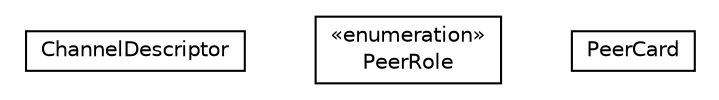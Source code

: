 #!/usr/local/bin/dot
#
# Class diagram 
# Generated by UMLGraph version R5_6-24-gf6e263 (http://www.umlgraph.org/)
#

digraph G {
	edge [fontname="Helvetica",fontsize=10,labelfontname="Helvetica",labelfontsize=10];
	node [fontname="Helvetica",fontsize=10,shape=plaintext];
	nodesep=0.25;
	ranksep=0.5;
	// org.universAAL.middleware.interfaces.ChannelDescriptor
	c11426 [label=<<table title="org.universAAL.middleware.interfaces.ChannelDescriptor" border="0" cellborder="1" cellspacing="0" cellpadding="2" port="p" href="./ChannelDescriptor.html">
		<tr><td><table border="0" cellspacing="0" cellpadding="1">
<tr><td align="center" balign="center"> ChannelDescriptor </td></tr>
		</table></td></tr>
		</table>>, URL="./ChannelDescriptor.html", fontname="Helvetica", fontcolor="black", fontsize=10.0];
	// org.universAAL.middleware.interfaces.PeerRole
	c11427 [label=<<table title="org.universAAL.middleware.interfaces.PeerRole" border="0" cellborder="1" cellspacing="0" cellpadding="2" port="p" href="./PeerRole.html">
		<tr><td><table border="0" cellspacing="0" cellpadding="1">
<tr><td align="center" balign="center"> &#171;enumeration&#187; </td></tr>
<tr><td align="center" balign="center"> PeerRole </td></tr>
		</table></td></tr>
		</table>>, URL="./PeerRole.html", fontname="Helvetica", fontcolor="black", fontsize=10.0];
	// org.universAAL.middleware.interfaces.PeerCard
	c11428 [label=<<table title="org.universAAL.middleware.interfaces.PeerCard" border="0" cellborder="1" cellspacing="0" cellpadding="2" port="p" href="./PeerCard.html">
		<tr><td><table border="0" cellspacing="0" cellpadding="1">
<tr><td align="center" balign="center"> PeerCard </td></tr>
		</table></td></tr>
		</table>>, URL="./PeerCard.html", fontname="Helvetica", fontcolor="black", fontsize=10.0];
}

